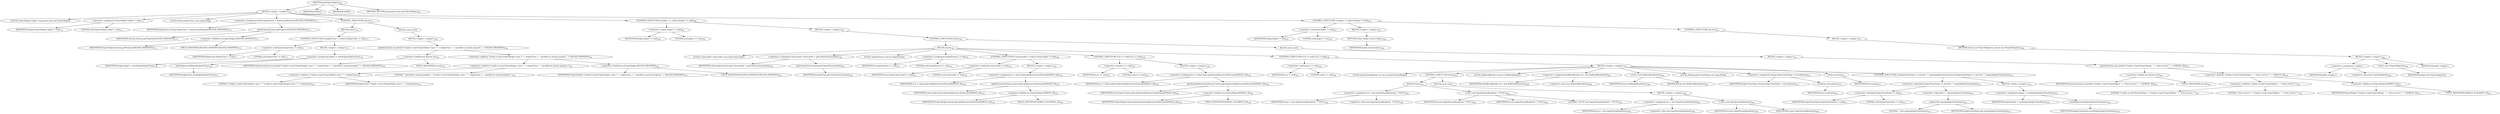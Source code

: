 digraph "getProjectHelper" {  
"108" [label = <(METHOD,getProjectHelper)<SUB>168</SUB>> ]
"109" [label = <(BLOCK,&lt;empty&gt;,&lt;empty&gt;)<SUB>169</SUB>> ]
"110" [label = <(LOCAL,ProjectHelper helper: org.apache.tools.ant.ProjectHelper)> ]
"111" [label = <(&lt;operator&gt;.assignment,ProjectHelper helper = null)<SUB>172</SUB>> ]
"112" [label = <(IDENTIFIER,helper,ProjectHelper helper = null)<SUB>172</SUB>> ]
"113" [label = <(LITERAL,null,ProjectHelper helper = null)<SUB>172</SUB>> ]
"114" [label = <(LOCAL,String helperClass: java.lang.String)> ]
"115" [label = <(&lt;operator&gt;.assignment,String helperClass = System.getProperty(HELPER_PROPERTY))<SUB>175</SUB>> ]
"116" [label = <(IDENTIFIER,helperClass,String helperClass = System.getProperty(HELPER_PROPERTY))<SUB>175</SUB>> ]
"117" [label = <(getProperty,System.getProperty(HELPER_PROPERTY))<SUB>175</SUB>> ]
"118" [label = <(IDENTIFIER,System,System.getProperty(HELPER_PROPERTY))<SUB>175</SUB>> ]
"119" [label = <(&lt;operator&gt;.fieldAccess,ProjectHelper.HELPER_PROPERTY)<SUB>175</SUB>> ]
"120" [label = <(IDENTIFIER,ProjectHelper,System.getProperty(HELPER_PROPERTY))<SUB>175</SUB>> ]
"121" [label = <(FIELD_IDENTIFIER,HELPER_PROPERTY,HELPER_PROPERTY)<SUB>175</SUB>> ]
"122" [label = <(CONTROL_STRUCTURE,try,try)<SUB>176</SUB>> ]
"123" [label = <(BLOCK,try,try)<SUB>176</SUB>> ]
"124" [label = <(CONTROL_STRUCTURE,if (helperClass != null),if (helperClass != null))<SUB>177</SUB>> ]
"125" [label = <(&lt;operator&gt;.notEquals,helperClass != null)<SUB>177</SUB>> ]
"126" [label = <(IDENTIFIER,helperClass,helperClass != null)<SUB>177</SUB>> ]
"127" [label = <(LITERAL,null,helperClass != null)<SUB>177</SUB>> ]
"128" [label = <(BLOCK,&lt;empty&gt;,&lt;empty&gt;)<SUB>177</SUB>> ]
"129" [label = <(&lt;operator&gt;.assignment,helper = newHelper(helperClass))<SUB>178</SUB>> ]
"130" [label = <(IDENTIFIER,helper,helper = newHelper(helperClass))<SUB>178</SUB>> ]
"131" [label = <(newHelper,newHelper(helperClass))<SUB>178</SUB>> ]
"132" [label = <(IDENTIFIER,helperClass,newHelper(helperClass))<SUB>178</SUB>> ]
"133" [label = <(BLOCK,catch,catch)> ]
"134" [label = <(BLOCK,&lt;empty&gt;,&lt;empty&gt;)<SUB>180</SUB>> ]
"135" [label = <(println,System.out.println(&quot;Unable to load ProjectHelper class \&quot;&quot; + helperClass + &quot; specified in system property &quot; + HELPER_PROPERTY))<SUB>181</SUB>> ]
"136" [label = <(&lt;operator&gt;.fieldAccess,System.out)<SUB>181</SUB>> ]
"137" [label = <(IDENTIFIER,System,System.out.println(&quot;Unable to load ProjectHelper class \&quot;&quot; + helperClass + &quot; specified in system property &quot; + HELPER_PROPERTY))<SUB>181</SUB>> ]
"138" [label = <(FIELD_IDENTIFIER,out,out)<SUB>181</SUB>> ]
"139" [label = <(&lt;operator&gt;.addition,&quot;Unable to load ProjectHelper class \&quot;&quot; + helperClass + &quot; specified in system property &quot; + HELPER_PROPERTY)<SUB>181</SUB>> ]
"140" [label = <(&lt;operator&gt;.addition,&quot;Unable to load ProjectHelper class \&quot;&quot; + helperClass + &quot; specified in system property &quot;)<SUB>181</SUB>> ]
"141" [label = <(&lt;operator&gt;.addition,&quot;Unable to load ProjectHelper class \&quot;&quot; + helperClass)<SUB>181</SUB>> ]
"142" [label = <(LITERAL,&quot;Unable to load ProjectHelper class \&quot;&quot;,&quot;Unable to load ProjectHelper class \&quot;&quot; + helperClass)<SUB>181</SUB>> ]
"143" [label = <(IDENTIFIER,helperClass,&quot;Unable to load ProjectHelper class \&quot;&quot; + helperClass)<SUB>182</SUB>> ]
"144" [label = <(LITERAL,&quot; specified in system property &quot;,&quot;Unable to load ProjectHelper class \&quot;&quot; + helperClass + &quot; specified in system property &quot;)<SUB>182</SUB>> ]
"145" [label = <(&lt;operator&gt;.fieldAccess,ProjectHelper.HELPER_PROPERTY)<SUB>183</SUB>> ]
"146" [label = <(IDENTIFIER,ProjectHelper,&quot;Unable to load ProjectHelper class \&quot;&quot; + helperClass + &quot; specified in system property &quot; + HELPER_PROPERTY)<SUB>183</SUB>> ]
"147" [label = <(FIELD_IDENTIFIER,HELPER_PROPERTY,HELPER_PROPERTY)<SUB>183</SUB>> ]
"148" [label = <(CONTROL_STRUCTURE,if (helper == null),if (helper == null))<SUB>188</SUB>> ]
"149" [label = <(&lt;operator&gt;.equals,helper == null)<SUB>188</SUB>> ]
"150" [label = <(IDENTIFIER,helper,helper == null)<SUB>188</SUB>> ]
"151" [label = <(LITERAL,null,helper == null)<SUB>188</SUB>> ]
"152" [label = <(BLOCK,&lt;empty&gt;,&lt;empty&gt;)<SUB>188</SUB>> ]
"153" [label = <(CONTROL_STRUCTURE,try,try)<SUB>189</SUB>> ]
"154" [label = <(BLOCK,try,try)<SUB>189</SUB>> ]
"155" [label = <(LOCAL,ClassLoader classLoader: java.lang.ClassLoader)> ]
"156" [label = <(&lt;operator&gt;.assignment,ClassLoader classLoader = getContextClassLoader())<SUB>190</SUB>> ]
"157" [label = <(IDENTIFIER,classLoader,ClassLoader classLoader = getContextClassLoader())<SUB>190</SUB>> ]
"158" [label = <(getContextClassLoader,getContextClassLoader())<SUB>190</SUB>> ]
"159" [label = <(IDENTIFIER,LoaderUtils,getContextClassLoader())<SUB>190</SUB>> ]
"160" [label = <(LOCAL,InputStream is: java.io.InputStream)> ]
"161" [label = <(&lt;operator&gt;.assignment,InputStream is = null)<SUB>191</SUB>> ]
"162" [label = <(IDENTIFIER,is,InputStream is = null)<SUB>191</SUB>> ]
"163" [label = <(LITERAL,null,InputStream is = null)<SUB>191</SUB>> ]
"164" [label = <(CONTROL_STRUCTURE,if (classLoader != null),if (classLoader != null))<SUB>192</SUB>> ]
"165" [label = <(&lt;operator&gt;.notEquals,classLoader != null)<SUB>192</SUB>> ]
"166" [label = <(IDENTIFIER,classLoader,classLoader != null)<SUB>192</SUB>> ]
"167" [label = <(LITERAL,null,classLoader != null)<SUB>192</SUB>> ]
"168" [label = <(BLOCK,&lt;empty&gt;,&lt;empty&gt;)<SUB>192</SUB>> ]
"169" [label = <(&lt;operator&gt;.assignment,is = classLoader.getResourceAsStream(SERVICE_ID))<SUB>193</SUB>> ]
"170" [label = <(IDENTIFIER,is,is = classLoader.getResourceAsStream(SERVICE_ID))<SUB>193</SUB>> ]
"171" [label = <(getResourceAsStream,classLoader.getResourceAsStream(SERVICE_ID))<SUB>193</SUB>> ]
"172" [label = <(IDENTIFIER,classLoader,classLoader.getResourceAsStream(SERVICE_ID))<SUB>193</SUB>> ]
"173" [label = <(&lt;operator&gt;.fieldAccess,ProjectHelper.SERVICE_ID)<SUB>193</SUB>> ]
"174" [label = <(IDENTIFIER,ProjectHelper,classLoader.getResourceAsStream(SERVICE_ID))<SUB>193</SUB>> ]
"175" [label = <(FIELD_IDENTIFIER,SERVICE_ID,SERVICE_ID)<SUB>193</SUB>> ]
"176" [label = <(CONTROL_STRUCTURE,if (is == null),if (is == null))<SUB>195</SUB>> ]
"177" [label = <(&lt;operator&gt;.equals,is == null)<SUB>195</SUB>> ]
"178" [label = <(IDENTIFIER,is,is == null)<SUB>195</SUB>> ]
"179" [label = <(LITERAL,null,is == null)<SUB>195</SUB>> ]
"180" [label = <(BLOCK,&lt;empty&gt;,&lt;empty&gt;)<SUB>195</SUB>> ]
"181" [label = <(&lt;operator&gt;.assignment,is = ClassLoader.getSystemResourceAsStream(SERVICE_ID))<SUB>196</SUB>> ]
"182" [label = <(IDENTIFIER,is,is = ClassLoader.getSystemResourceAsStream(SERVICE_ID))<SUB>196</SUB>> ]
"183" [label = <(getSystemResourceAsStream,ClassLoader.getSystemResourceAsStream(SERVICE_ID))<SUB>196</SUB>> ]
"184" [label = <(IDENTIFIER,ClassLoader,ClassLoader.getSystemResourceAsStream(SERVICE_ID))<SUB>196</SUB>> ]
"185" [label = <(&lt;operator&gt;.fieldAccess,ProjectHelper.SERVICE_ID)<SUB>196</SUB>> ]
"186" [label = <(IDENTIFIER,ProjectHelper,ClassLoader.getSystemResourceAsStream(SERVICE_ID))<SUB>196</SUB>> ]
"187" [label = <(FIELD_IDENTIFIER,SERVICE_ID,SERVICE_ID)<SUB>196</SUB>> ]
"188" [label = <(CONTROL_STRUCTURE,if (is != null),if (is != null))<SUB>199</SUB>> ]
"189" [label = <(&lt;operator&gt;.notEquals,is != null)<SUB>199</SUB>> ]
"190" [label = <(IDENTIFIER,is,is != null)<SUB>199</SUB>> ]
"191" [label = <(LITERAL,null,is != null)<SUB>199</SUB>> ]
"192" [label = <(BLOCK,&lt;empty&gt;,&lt;empty&gt;)<SUB>199</SUB>> ]
"6" [label = <(LOCAL,InputStreamReader isr: java.io.InputStreamReader)> ]
"193" [label = <(CONTROL_STRUCTURE,try,try)<SUB>203</SUB>> ]
"194" [label = <(BLOCK,try,try)<SUB>203</SUB>> ]
"195" [label = <(&lt;operator&gt;.assignment,isr = new InputStreamReader(is, &quot;UTF-8&quot;))<SUB>204</SUB>> ]
"196" [label = <(IDENTIFIER,isr,isr = new InputStreamReader(is, &quot;UTF-8&quot;))<SUB>204</SUB>> ]
"197" [label = <(&lt;operator&gt;.alloc,new InputStreamReader(is, &quot;UTF-8&quot;))<SUB>204</SUB>> ]
"198" [label = <(&lt;init&gt;,new InputStreamReader(is, &quot;UTF-8&quot;))<SUB>204</SUB>> ]
"5" [label = <(IDENTIFIER,isr,new InputStreamReader(is, &quot;UTF-8&quot;))<SUB>204</SUB>> ]
"199" [label = <(IDENTIFIER,is,new InputStreamReader(is, &quot;UTF-8&quot;))<SUB>204</SUB>> ]
"200" [label = <(LITERAL,&quot;UTF-8&quot;,new InputStreamReader(is, &quot;UTF-8&quot;))<SUB>204</SUB>> ]
"201" [label = <(BLOCK,catch,catch)> ]
"202" [label = <(BLOCK,&lt;empty&gt;,&lt;empty&gt;)<SUB>205</SUB>> ]
"203" [label = <(&lt;operator&gt;.assignment,isr = new InputStreamReader(is))<SUB>206</SUB>> ]
"204" [label = <(IDENTIFIER,isr,isr = new InputStreamReader(is))<SUB>206</SUB>> ]
"205" [label = <(&lt;operator&gt;.alloc,new InputStreamReader(is))<SUB>206</SUB>> ]
"206" [label = <(&lt;init&gt;,new InputStreamReader(is))<SUB>206</SUB>> ]
"7" [label = <(IDENTIFIER,isr,new InputStreamReader(is))<SUB>206</SUB>> ]
"207" [label = <(IDENTIFIER,is,new InputStreamReader(is))<SUB>206</SUB>> ]
"9" [label = <(LOCAL,BufferedReader rd: java.io.BufferedReader)> ]
"208" [label = <(&lt;operator&gt;.assignment,BufferedReader rd = new BufferedReader(isr))<SUB>208</SUB>> ]
"209" [label = <(IDENTIFIER,rd,BufferedReader rd = new BufferedReader(isr))<SUB>208</SUB>> ]
"210" [label = <(&lt;operator&gt;.alloc,new BufferedReader(isr))<SUB>208</SUB>> ]
"211" [label = <(&lt;init&gt;,new BufferedReader(isr))<SUB>208</SUB>> ]
"8" [label = <(IDENTIFIER,rd,new BufferedReader(isr))<SUB>208</SUB>> ]
"212" [label = <(IDENTIFIER,isr,new BufferedReader(isr))<SUB>208</SUB>> ]
"213" [label = <(LOCAL,String helperClassName: java.lang.String)> ]
"214" [label = <(&lt;operator&gt;.assignment,String helperClassName = rd.readLine())<SUB>210</SUB>> ]
"215" [label = <(IDENTIFIER,helperClassName,String helperClassName = rd.readLine())<SUB>210</SUB>> ]
"216" [label = <(readLine,rd.readLine())<SUB>210</SUB>> ]
"217" [label = <(IDENTIFIER,rd,rd.readLine())<SUB>210</SUB>> ]
"218" [label = <(close,rd.close())<SUB>211</SUB>> ]
"219" [label = <(IDENTIFIER,rd,rd.close())<SUB>211</SUB>> ]
"220" [label = <(CONTROL_STRUCTURE,if (helperClassName != null &amp;&amp; !&quot;&quot;.equals(helperClassName)),if (helperClassName != null &amp;&amp; !&quot;&quot;.equals(helperClassName)))<SUB>213</SUB>> ]
"221" [label = <(&lt;operator&gt;.logicalAnd,helperClassName != null &amp;&amp; !&quot;&quot;.equals(helperClassName))<SUB>213</SUB>> ]
"222" [label = <(&lt;operator&gt;.notEquals,helperClassName != null)<SUB>213</SUB>> ]
"223" [label = <(IDENTIFIER,helperClassName,helperClassName != null)<SUB>213</SUB>> ]
"224" [label = <(LITERAL,null,helperClassName != null)<SUB>213</SUB>> ]
"225" [label = <(&lt;operator&gt;.logicalNot,!&quot;&quot;.equals(helperClassName))<SUB>214</SUB>> ]
"226" [label = <(equals,this.equals(helperClassName))<SUB>214</SUB>> ]
"227" [label = <(LITERAL,&quot;&quot;,this.equals(helperClassName))<SUB>214</SUB>> ]
"228" [label = <(IDENTIFIER,helperClassName,this.equals(helperClassName))<SUB>214</SUB>> ]
"229" [label = <(BLOCK,&lt;empty&gt;,&lt;empty&gt;)<SUB>214</SUB>> ]
"230" [label = <(&lt;operator&gt;.assignment,helper = newHelper(helperClassName))<SUB>216</SUB>> ]
"231" [label = <(IDENTIFIER,helper,helper = newHelper(helperClassName))<SUB>216</SUB>> ]
"232" [label = <(newHelper,newHelper(helperClassName))<SUB>216</SUB>> ]
"233" [label = <(IDENTIFIER,helperClassName,newHelper(helperClassName))<SUB>216</SUB>> ]
"234" [label = <(BLOCK,catch,catch)> ]
"235" [label = <(BLOCK,&lt;empty&gt;,&lt;empty&gt;)<SUB>219</SUB>> ]
"236" [label = <(println,System.out.println(&quot;Unable to load ProjectHelper &quot; + &quot;from service \&quot;&quot; + SERVICE_ID))<SUB>220</SUB>> ]
"237" [label = <(&lt;operator&gt;.fieldAccess,System.out)<SUB>220</SUB>> ]
"238" [label = <(IDENTIFIER,System,System.out.println(&quot;Unable to load ProjectHelper &quot; + &quot;from service \&quot;&quot; + SERVICE_ID))<SUB>220</SUB>> ]
"239" [label = <(FIELD_IDENTIFIER,out,out)<SUB>220</SUB>> ]
"240" [label = <(&lt;operator&gt;.addition,&quot;Unable to load ProjectHelper &quot; + &quot;from service \&quot;&quot; + SERVICE_ID)<SUB>220</SUB>> ]
"241" [label = <(&lt;operator&gt;.addition,&quot;Unable to load ProjectHelper &quot; + &quot;from service \&quot;&quot;)<SUB>220</SUB>> ]
"242" [label = <(LITERAL,&quot;Unable to load ProjectHelper &quot;,&quot;Unable to load ProjectHelper &quot; + &quot;from service \&quot;&quot;)<SUB>220</SUB>> ]
"243" [label = <(LITERAL,&quot;from service \&quot;&quot;,&quot;Unable to load ProjectHelper &quot; + &quot;from service \&quot;&quot;)<SUB>221</SUB>> ]
"244" [label = <(&lt;operator&gt;.fieldAccess,ProjectHelper.SERVICE_ID)<SUB>221</SUB>> ]
"245" [label = <(IDENTIFIER,ProjectHelper,&quot;Unable to load ProjectHelper &quot; + &quot;from service \&quot;&quot; + SERVICE_ID)<SUB>221</SUB>> ]
"246" [label = <(FIELD_IDENTIFIER,SERVICE_ID,SERVICE_ID)<SUB>221</SUB>> ]
"247" [label = <(CONTROL_STRUCTURE,if (helper != null),if (helper != null))<SUB>225</SUB>> ]
"248" [label = <(&lt;operator&gt;.notEquals,helper != null)<SUB>225</SUB>> ]
"249" [label = <(IDENTIFIER,helper,helper != null)<SUB>225</SUB>> ]
"250" [label = <(LITERAL,null,helper != null)<SUB>225</SUB>> ]
"251" [label = <(BLOCK,&lt;empty&gt;,&lt;empty&gt;)<SUB>225</SUB>> ]
"252" [label = <(RETURN,return helper;,return helper;)<SUB>226</SUB>> ]
"253" [label = <(IDENTIFIER,helper,return helper;)<SUB>226</SUB>> ]
"254" [label = <(CONTROL_STRUCTURE,else,else)<SUB>227</SUB>> ]
"255" [label = <(BLOCK,&lt;empty&gt;,&lt;empty&gt;)<SUB>227</SUB>> ]
"256" [label = <(RETURN,return new ProjectHelper2();,return new ProjectHelper2();)<SUB>228</SUB>> ]
"257" [label = <(BLOCK,&lt;empty&gt;,&lt;empty&gt;)<SUB>228</SUB>> ]
"258" [label = <(&lt;operator&gt;.assignment,&lt;empty&gt;)> ]
"259" [label = <(IDENTIFIER,$obj5,&lt;empty&gt;)> ]
"260" [label = <(&lt;operator&gt;.alloc,new ProjectHelper2())<SUB>228</SUB>> ]
"261" [label = <(&lt;init&gt;,new ProjectHelper2())<SUB>228</SUB>> ]
"262" [label = <(IDENTIFIER,$obj5,new ProjectHelper2())> ]
"263" [label = <(IDENTIFIER,$obj5,&lt;empty&gt;)> ]
"264" [label = <(MODIFIER,PUBLIC)> ]
"265" [label = <(MODIFIER,STATIC)> ]
"266" [label = <(METHOD_RETURN,org.apache.tools.ant.ProjectHelper)<SUB>168</SUB>> ]
  "108" -> "109" 
  "108" -> "264" 
  "108" -> "265" 
  "108" -> "266" 
  "109" -> "110" 
  "109" -> "111" 
  "109" -> "114" 
  "109" -> "115" 
  "109" -> "122" 
  "109" -> "148" 
  "109" -> "247" 
  "111" -> "112" 
  "111" -> "113" 
  "115" -> "116" 
  "115" -> "117" 
  "117" -> "118" 
  "117" -> "119" 
  "119" -> "120" 
  "119" -> "121" 
  "122" -> "123" 
  "122" -> "133" 
  "123" -> "124" 
  "124" -> "125" 
  "124" -> "128" 
  "125" -> "126" 
  "125" -> "127" 
  "128" -> "129" 
  "129" -> "130" 
  "129" -> "131" 
  "131" -> "132" 
  "133" -> "134" 
  "134" -> "135" 
  "135" -> "136" 
  "135" -> "139" 
  "136" -> "137" 
  "136" -> "138" 
  "139" -> "140" 
  "139" -> "145" 
  "140" -> "141" 
  "140" -> "144" 
  "141" -> "142" 
  "141" -> "143" 
  "145" -> "146" 
  "145" -> "147" 
  "148" -> "149" 
  "148" -> "152" 
  "149" -> "150" 
  "149" -> "151" 
  "152" -> "153" 
  "153" -> "154" 
  "153" -> "234" 
  "154" -> "155" 
  "154" -> "156" 
  "154" -> "160" 
  "154" -> "161" 
  "154" -> "164" 
  "154" -> "176" 
  "154" -> "188" 
  "156" -> "157" 
  "156" -> "158" 
  "158" -> "159" 
  "161" -> "162" 
  "161" -> "163" 
  "164" -> "165" 
  "164" -> "168" 
  "165" -> "166" 
  "165" -> "167" 
  "168" -> "169" 
  "169" -> "170" 
  "169" -> "171" 
  "171" -> "172" 
  "171" -> "173" 
  "173" -> "174" 
  "173" -> "175" 
  "176" -> "177" 
  "176" -> "180" 
  "177" -> "178" 
  "177" -> "179" 
  "180" -> "181" 
  "181" -> "182" 
  "181" -> "183" 
  "183" -> "184" 
  "183" -> "185" 
  "185" -> "186" 
  "185" -> "187" 
  "188" -> "189" 
  "188" -> "192" 
  "189" -> "190" 
  "189" -> "191" 
  "192" -> "6" 
  "192" -> "193" 
  "192" -> "9" 
  "192" -> "208" 
  "192" -> "211" 
  "192" -> "213" 
  "192" -> "214" 
  "192" -> "218" 
  "192" -> "220" 
  "193" -> "194" 
  "193" -> "201" 
  "194" -> "195" 
  "194" -> "198" 
  "195" -> "196" 
  "195" -> "197" 
  "198" -> "5" 
  "198" -> "199" 
  "198" -> "200" 
  "201" -> "202" 
  "202" -> "203" 
  "202" -> "206" 
  "203" -> "204" 
  "203" -> "205" 
  "206" -> "7" 
  "206" -> "207" 
  "208" -> "209" 
  "208" -> "210" 
  "211" -> "8" 
  "211" -> "212" 
  "214" -> "215" 
  "214" -> "216" 
  "216" -> "217" 
  "218" -> "219" 
  "220" -> "221" 
  "220" -> "229" 
  "221" -> "222" 
  "221" -> "225" 
  "222" -> "223" 
  "222" -> "224" 
  "225" -> "226" 
  "226" -> "227" 
  "226" -> "228" 
  "229" -> "230" 
  "230" -> "231" 
  "230" -> "232" 
  "232" -> "233" 
  "234" -> "235" 
  "235" -> "236" 
  "236" -> "237" 
  "236" -> "240" 
  "237" -> "238" 
  "237" -> "239" 
  "240" -> "241" 
  "240" -> "244" 
  "241" -> "242" 
  "241" -> "243" 
  "244" -> "245" 
  "244" -> "246" 
  "247" -> "248" 
  "247" -> "251" 
  "247" -> "254" 
  "248" -> "249" 
  "248" -> "250" 
  "251" -> "252" 
  "252" -> "253" 
  "254" -> "255" 
  "255" -> "256" 
  "256" -> "257" 
  "257" -> "258" 
  "257" -> "261" 
  "257" -> "263" 
  "258" -> "259" 
  "258" -> "260" 
  "261" -> "262" 
}
